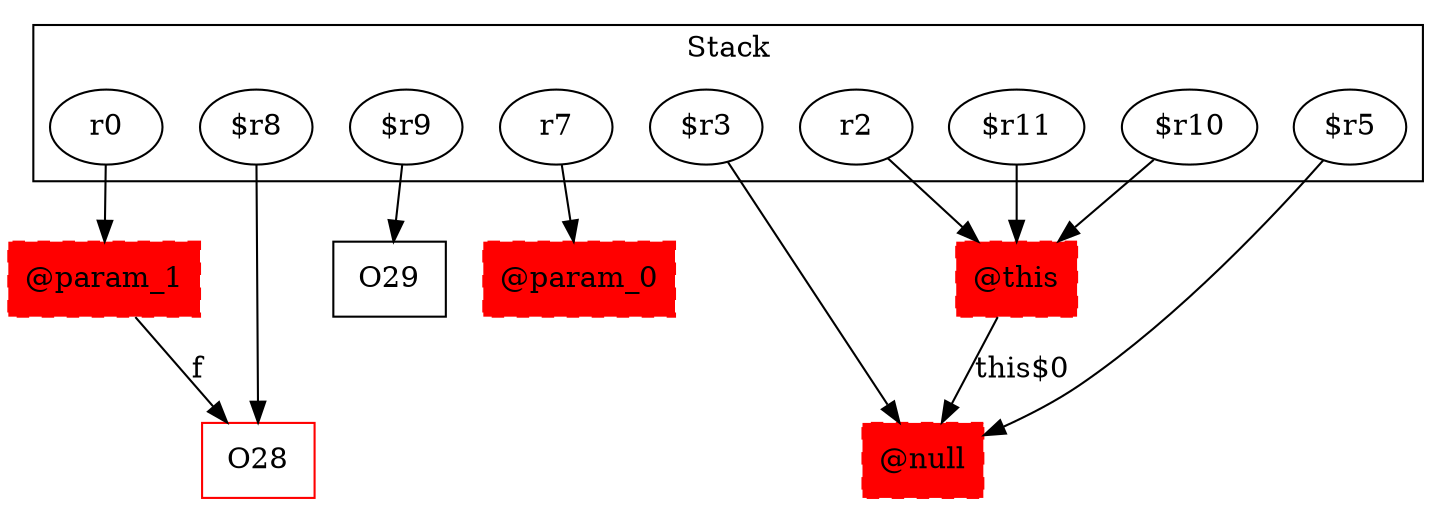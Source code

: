 digraph sample {
  rankDir="LR";
  subgraph cluster_0 {
    label="Stack"
    "r2"; "r0"; "$r11"; "$r10"; "$r9"; "r7"; "$r8"; "$r5"; "$r3"; 
  }
  "r2" -> { "@this"[shape=box]};
  "r0" -> { "@param_1"[shape=box]};
  "$r11" -> { "@this"[shape=box]};
  "$r10" -> { "@this"[shape=box]};
  "$r9" -> { O29[shape=box]};
  "r7" -> { "@param_0"[shape=box]};
  "$r8" -> { O28[shape=box]};
  "$r5" -> { "@null"[shape=box]};
  "$r3" -> { "@null"[shape=box]};
  "@null"[shape=box, style="filled,dashed"];
  "@this" -> "@null"[label="this$0", weight="0.2"]
  "@this"[shape=box, style="filled,dashed"];
  "@param_0"[shape=box, style="filled,dashed"];
  "@param_1" -> O28[label="f", weight="0.2"]
  "@param_1"[shape=box, style="filled,dashed"];
  "@null"[color="red"];
  O28[color="red"];
  "@this"[color="red"];
  "@param_0"[color="red"];
  "@param_1"[color="red"];
}
